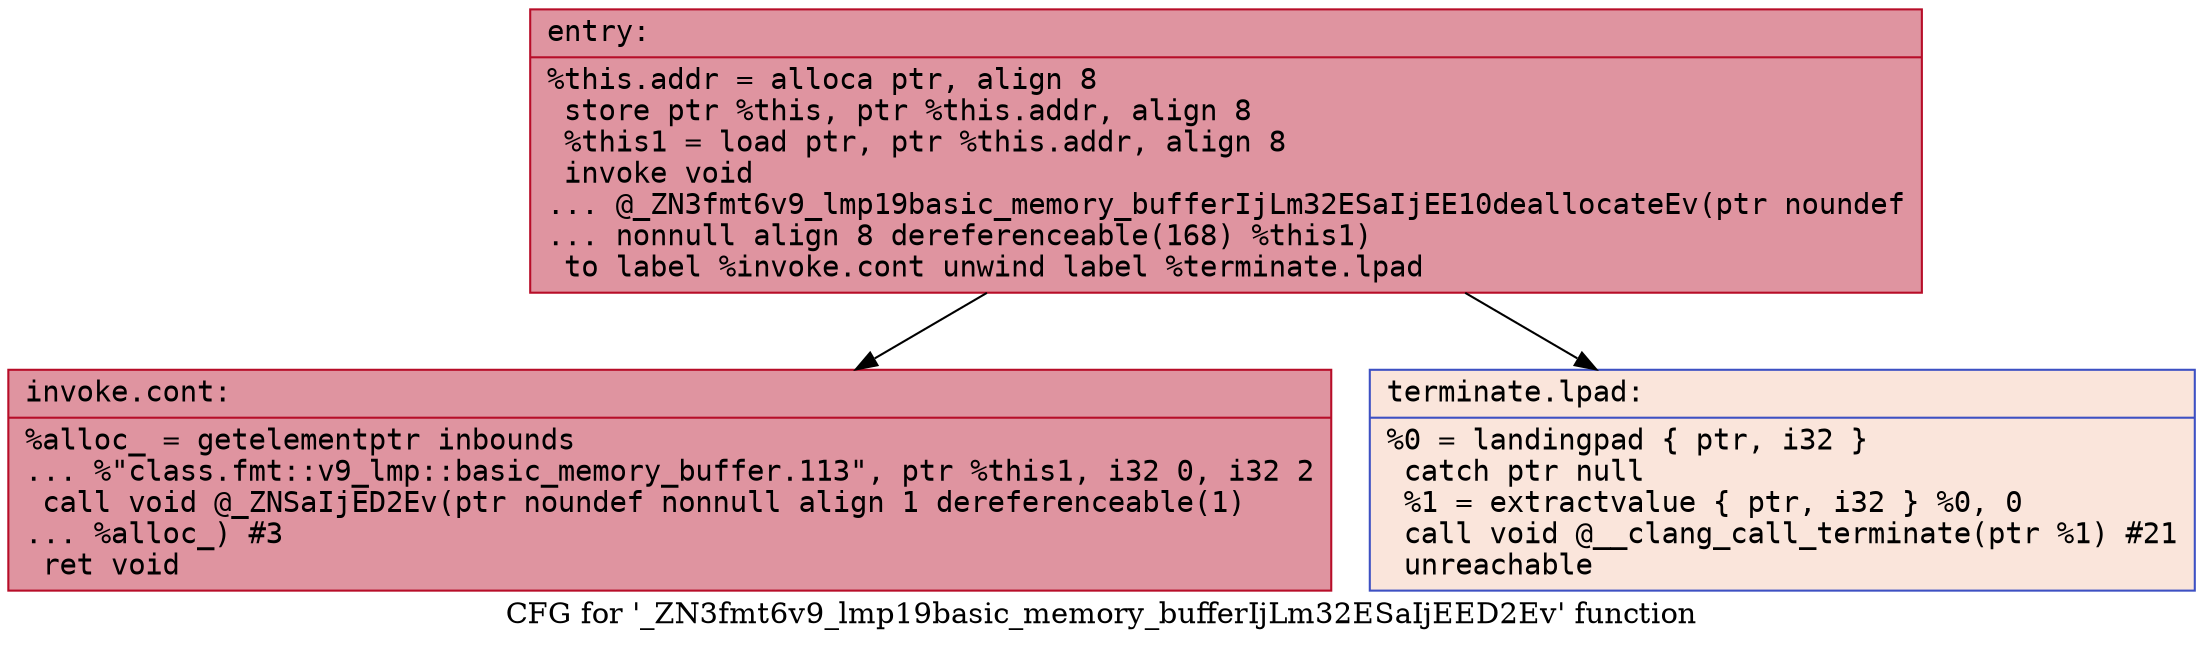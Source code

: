 digraph "CFG for '_ZN3fmt6v9_lmp19basic_memory_bufferIjLm32ESaIjEED2Ev' function" {
	label="CFG for '_ZN3fmt6v9_lmp19basic_memory_bufferIjLm32ESaIjEED2Ev' function";

	Node0x556bfec7b4f0 [shape=record,color="#b70d28ff", style=filled, fillcolor="#b70d2870" fontname="Courier",label="{entry:\l|  %this.addr = alloca ptr, align 8\l  store ptr %this, ptr %this.addr, align 8\l  %this1 = load ptr, ptr %this.addr, align 8\l  invoke void\l... @_ZN3fmt6v9_lmp19basic_memory_bufferIjLm32ESaIjEE10deallocateEv(ptr noundef\l... nonnull align 8 dereferenceable(168) %this1)\l          to label %invoke.cont unwind label %terminate.lpad\l}"];
	Node0x556bfec7b4f0 -> Node0x556bfec7b6e0[tooltip="entry -> invoke.cont\nProbability 100.00%" ];
	Node0x556bfec7b4f0 -> Node0x556bfec7b760[tooltip="entry -> terminate.lpad\nProbability 0.00%" ];
	Node0x556bfec7b6e0 [shape=record,color="#b70d28ff", style=filled, fillcolor="#b70d2870" fontname="Courier",label="{invoke.cont:\l|  %alloc_ = getelementptr inbounds\l... %\"class.fmt::v9_lmp::basic_memory_buffer.113\", ptr %this1, i32 0, i32 2\l  call void @_ZNSaIjED2Ev(ptr noundef nonnull align 1 dereferenceable(1)\l... %alloc_) #3\l  ret void\l}"];
	Node0x556bfec7b760 [shape=record,color="#3d50c3ff", style=filled, fillcolor="#f4c5ad70" fontname="Courier",label="{terminate.lpad:\l|  %0 = landingpad \{ ptr, i32 \}\l          catch ptr null\l  %1 = extractvalue \{ ptr, i32 \} %0, 0\l  call void @__clang_call_terminate(ptr %1) #21\l  unreachable\l}"];
}

